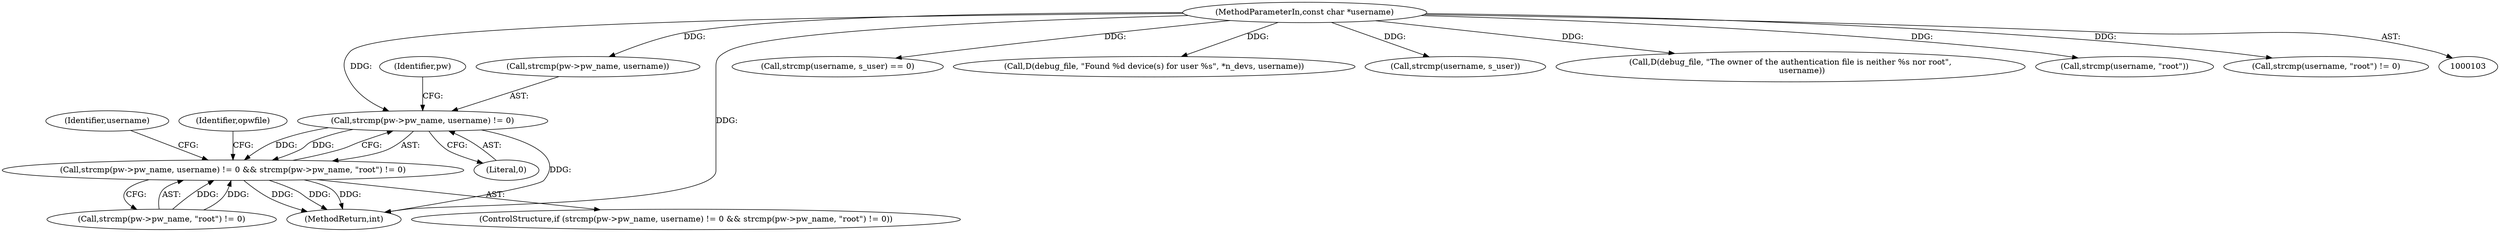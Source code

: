 digraph "0_pam-u2f_18b1914e32b74ff52000f10e97067e841e5fff62_1@API" {
"1000246" [label="(Call,strcmp(pw->pw_name, username) != 0)"];
"1000105" [label="(MethodParameterIn,const char *username)"];
"1000245" [label="(Call,strcmp(pw->pw_name, username) != 0 && strcmp(pw->pw_name, \"root\") != 0)"];
"1000256" [label="(Identifier,pw)"];
"1000245" [label="(Call,strcmp(pw->pw_name, username) != 0 && strcmp(pw->pw_name, \"root\") != 0)"];
"1000252" [label="(Literal,0)"];
"1000246" [label="(Call,strcmp(pw->pw_name, username) != 0)"];
"1000264" [label="(Identifier,username)"];
"1000374" [label="(Call,strcmp(username, s_user) == 0)"];
"1000658" [label="(Call,D(debug_file, \"Found %d device(s) for user %s\", *n_devs, username))"];
"1000253" [label="(Call,strcmp(pw->pw_name, \"root\") != 0)"];
"1000375" [label="(Call,strcmp(username, s_user))"];
"1000247" [label="(Call,strcmp(pw->pw_name, username))"];
"1000268" [label="(Call,D(debug_file, \"The owner of the authentication file is neither %s nor root\",\n         username))"];
"1000105" [label="(MethodParameterIn,const char *username)"];
"1000732" [label="(MethodReturn,int)"];
"1000244" [label="(ControlStructure,if (strcmp(pw->pw_name, username) != 0 && strcmp(pw->pw_name, \"root\") != 0))"];
"1000263" [label="(Call,strcmp(username, \"root\"))"];
"1000279" [label="(Identifier,opwfile)"];
"1000262" [label="(Call,strcmp(username, \"root\") != 0)"];
"1000246" -> "1000245"  [label="AST: "];
"1000246" -> "1000252"  [label="CFG: "];
"1000247" -> "1000246"  [label="AST: "];
"1000252" -> "1000246"  [label="AST: "];
"1000256" -> "1000246"  [label="CFG: "];
"1000245" -> "1000246"  [label="CFG: "];
"1000246" -> "1000732"  [label="DDG: "];
"1000246" -> "1000245"  [label="DDG: "];
"1000246" -> "1000245"  [label="DDG: "];
"1000105" -> "1000246"  [label="DDG: "];
"1000105" -> "1000103"  [label="AST: "];
"1000105" -> "1000732"  [label="DDG: "];
"1000105" -> "1000247"  [label="DDG: "];
"1000105" -> "1000262"  [label="DDG: "];
"1000105" -> "1000263"  [label="DDG: "];
"1000105" -> "1000268"  [label="DDG: "];
"1000105" -> "1000374"  [label="DDG: "];
"1000105" -> "1000375"  [label="DDG: "];
"1000105" -> "1000658"  [label="DDG: "];
"1000245" -> "1000244"  [label="AST: "];
"1000245" -> "1000253"  [label="CFG: "];
"1000253" -> "1000245"  [label="AST: "];
"1000264" -> "1000245"  [label="CFG: "];
"1000279" -> "1000245"  [label="CFG: "];
"1000245" -> "1000732"  [label="DDG: "];
"1000245" -> "1000732"  [label="DDG: "];
"1000245" -> "1000732"  [label="DDG: "];
"1000253" -> "1000245"  [label="DDG: "];
"1000253" -> "1000245"  [label="DDG: "];
}
